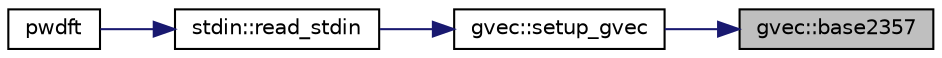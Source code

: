 digraph "gvec::base2357"
{
 // LATEX_PDF_SIZE
  edge [fontname="Helvetica",fontsize="10",labelfontname="Helvetica",labelfontsize="10"];
  node [fontname="Helvetica",fontsize="10",shape=record];
  rankdir="RL";
  Node1 [label="gvec::base2357",height=0.2,width=0.4,color="black", fillcolor="grey75", style="filled", fontcolor="black",tooltip=" "];
  Node1 -> Node2 [dir="back",color="midnightblue",fontsize="10",style="solid",fontname="Helvetica"];
  Node2 [label="gvec::setup_gvec",height=0.2,width=0.4,color="black", fillcolor="white", style="filled",URL="$namespacegvec.html#aa8e7844c18eedb0b456459e53e3035af",tooltip=" "];
  Node2 -> Node3 [dir="back",color="midnightblue",fontsize="10",style="solid",fontname="Helvetica"];
  Node3 [label="stdin::read_stdin",height=0.2,width=0.4,color="black", fillcolor="white", style="filled",URL="$namespacestdin.html#a4fac75f6ad329c3c26a4b9e1f126b1e5",tooltip=" "];
  Node3 -> Node4 [dir="back",color="midnightblue",fontsize="10",style="solid",fontname="Helvetica"];
  Node4 [label="pwdft",height=0.2,width=0.4,color="black", fillcolor="white", style="filled",URL="$pwdft_8_f90.html#a676d884bb05028d628a63337b149182e",tooltip=" "];
}
